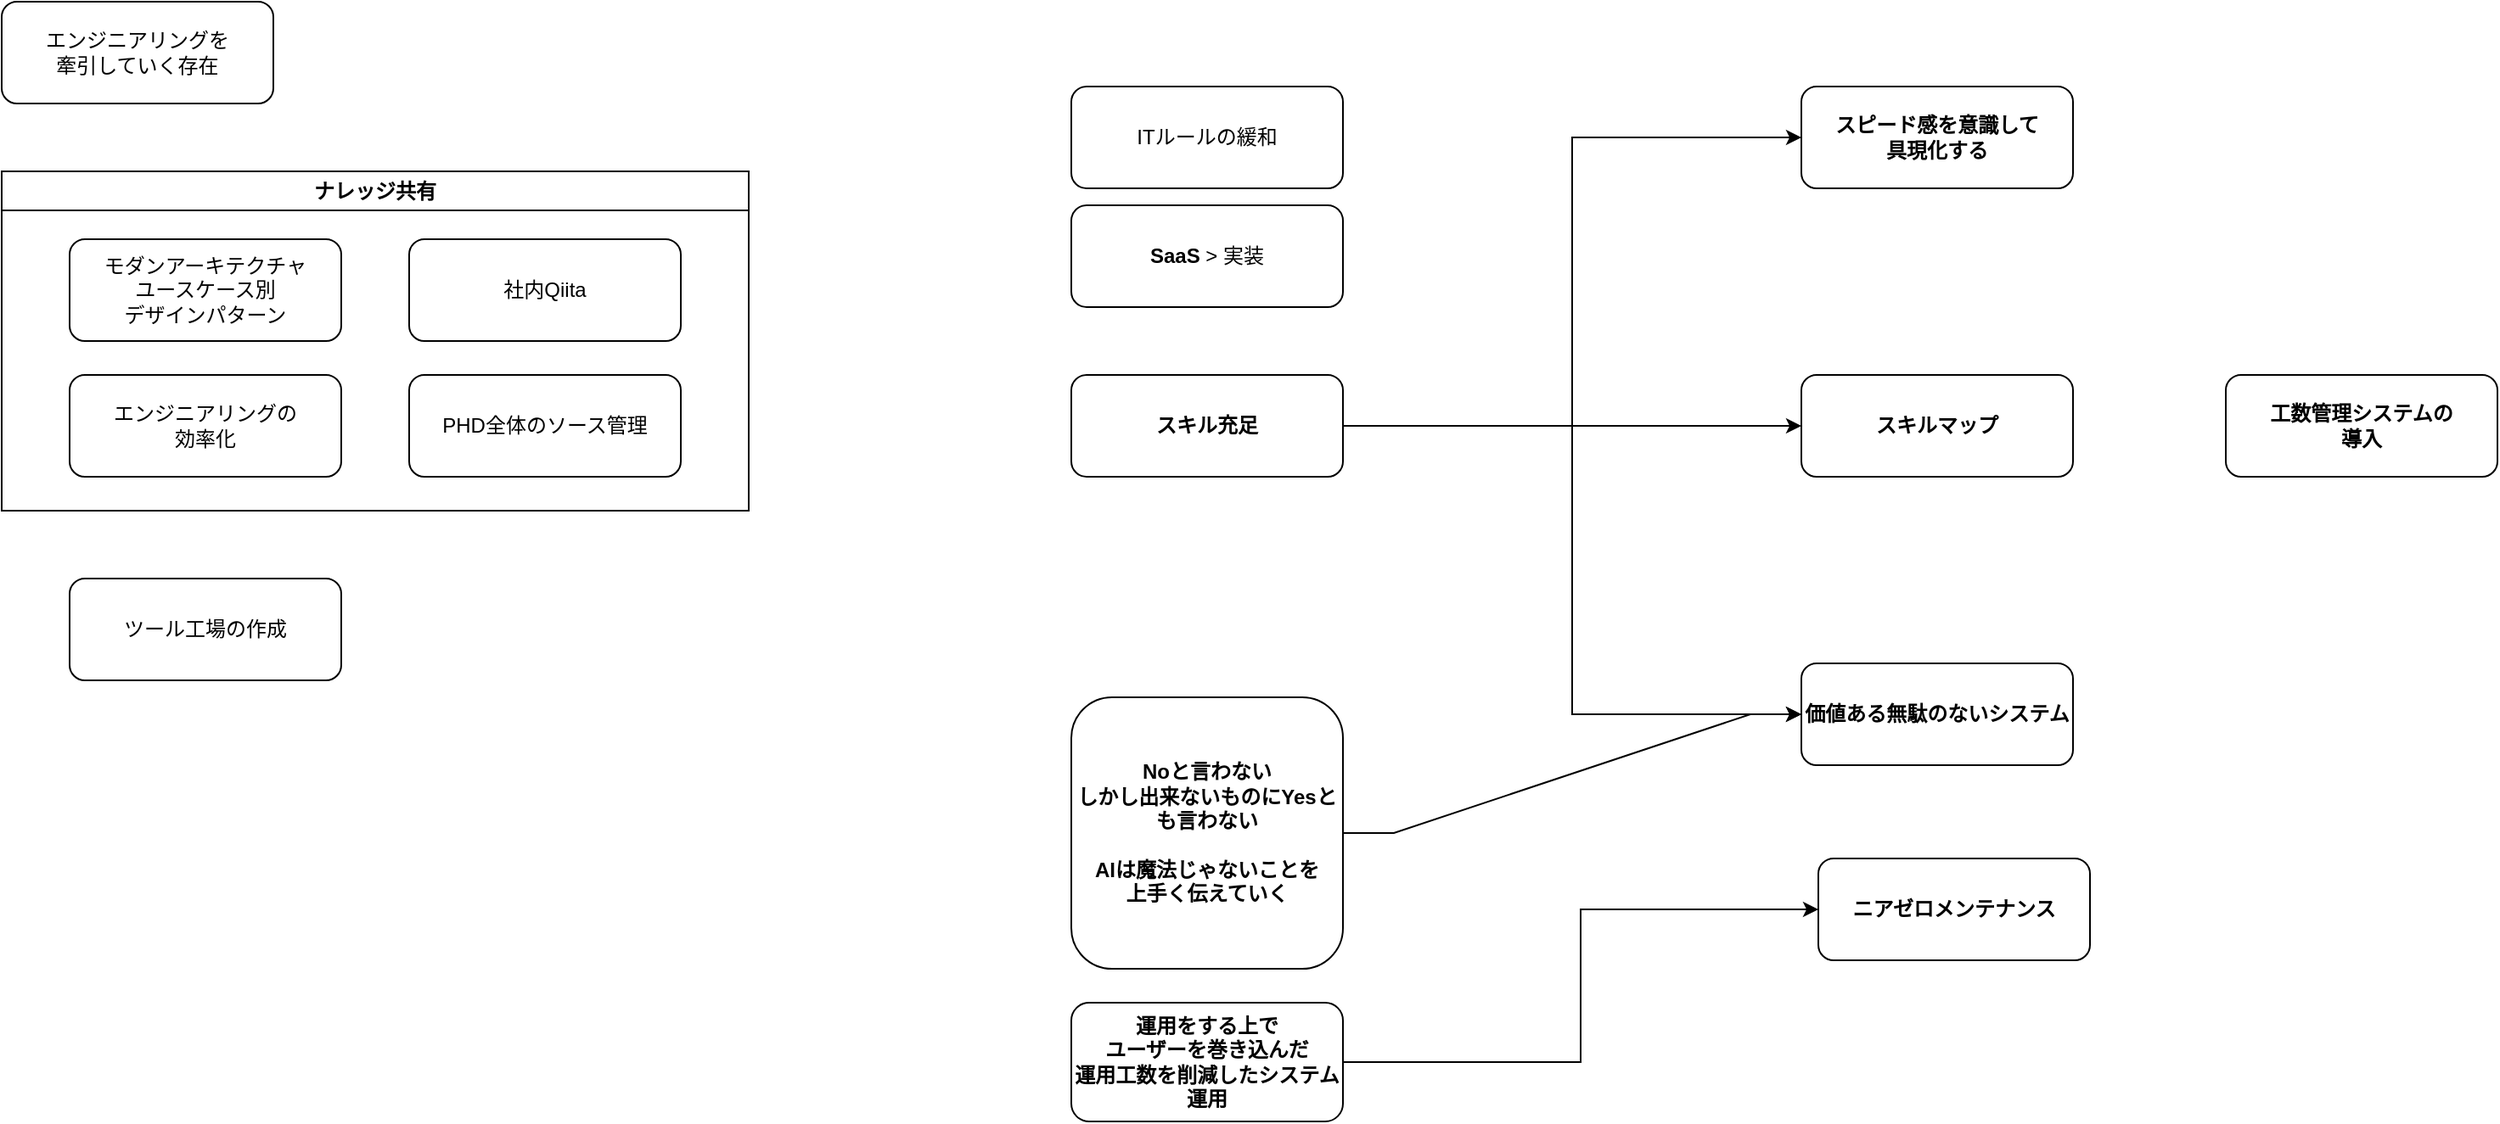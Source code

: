 <mxfile version="20.8.15" type="github">
  <diagram name="ページ1" id="Jqa1Tx-s0KO5ZwJz1B_P">
    <mxGraphModel dx="1405" dy="1833" grid="1" gridSize="10" guides="1" tooltips="1" connect="1" arrows="1" fold="1" page="1" pageScale="1" pageWidth="850" pageHeight="1100" math="0" shadow="0">
      <root>
        <mxCell id="0" />
        <mxCell id="1" parent="0" />
        <mxCell id="-V-a0cZUHH01xrUINYRx-1" value="モダンアーキテクチャ&lt;br&gt;ユースケース別&lt;br&gt;デザインパターン" style="rounded=1;whiteSpace=wrap;html=1;" vertex="1" parent="1">
          <mxGeometry x="80" y="120" width="160" height="60" as="geometry" />
        </mxCell>
        <mxCell id="-V-a0cZUHH01xrUINYRx-2" value="社内Qiita" style="rounded=1;whiteSpace=wrap;html=1;" vertex="1" parent="1">
          <mxGeometry x="280" y="120" width="160" height="60" as="geometry" />
        </mxCell>
        <mxCell id="-V-a0cZUHH01xrUINYRx-3" value="エンジニアリングの&lt;br&gt;効率化" style="rounded=1;whiteSpace=wrap;html=1;" vertex="1" parent="1">
          <mxGeometry x="80" y="200" width="160" height="60" as="geometry" />
        </mxCell>
        <mxCell id="-V-a0cZUHH01xrUINYRx-4" value="PHD全体のソース管理" style="rounded=1;whiteSpace=wrap;html=1;" vertex="1" parent="1">
          <mxGeometry x="280" y="200" width="160" height="60" as="geometry" />
        </mxCell>
        <mxCell id="-V-a0cZUHH01xrUINYRx-5" value="ナレッジ共有" style="swimlane;whiteSpace=wrap;html=1;" vertex="1" parent="1">
          <mxGeometry x="40" y="80" width="440" height="200" as="geometry" />
        </mxCell>
        <mxCell id="-V-a0cZUHH01xrUINYRx-7" value="ツール工場の作成" style="rounded=1;whiteSpace=wrap;html=1;" vertex="1" parent="1">
          <mxGeometry x="80" y="320" width="160" height="60" as="geometry" />
        </mxCell>
        <mxCell id="-V-a0cZUHH01xrUINYRx-8" value="エンジニアリングを&lt;br&gt;牽引していく存在" style="rounded=1;whiteSpace=wrap;html=1;" vertex="1" parent="1">
          <mxGeometry x="40" y="-20" width="160" height="60" as="geometry" />
        </mxCell>
        <mxCell id="-V-a0cZUHH01xrUINYRx-9" value="ITルールの緩和" style="rounded=1;whiteSpace=wrap;html=1;" vertex="1" parent="1">
          <mxGeometry x="670" y="30" width="160" height="60" as="geometry" />
        </mxCell>
        <mxCell id="-V-a0cZUHH01xrUINYRx-10" value="&lt;b&gt;SaaS&lt;/b&gt; &amp;gt; 実装" style="rounded=1;whiteSpace=wrap;html=1;" vertex="1" parent="1">
          <mxGeometry x="670" y="100" width="160" height="60" as="geometry" />
        </mxCell>
        <mxCell id="-V-a0cZUHH01xrUINYRx-20" style="edgeStyle=orthogonalEdgeStyle;rounded=0;orthogonalLoop=1;jettySize=auto;html=1;exitX=1;exitY=0.5;exitDx=0;exitDy=0;entryX=0;entryY=0.5;entryDx=0;entryDy=0;" edge="1" parent="1" source="-V-a0cZUHH01xrUINYRx-11" target="-V-a0cZUHH01xrUINYRx-18">
          <mxGeometry relative="1" as="geometry" />
        </mxCell>
        <mxCell id="-V-a0cZUHH01xrUINYRx-21" style="edgeStyle=orthogonalEdgeStyle;rounded=0;orthogonalLoop=1;jettySize=auto;html=1;exitX=1;exitY=0.5;exitDx=0;exitDy=0;entryX=0;entryY=0.5;entryDx=0;entryDy=0;" edge="1" parent="1" source="-V-a0cZUHH01xrUINYRx-11" target="-V-a0cZUHH01xrUINYRx-16">
          <mxGeometry relative="1" as="geometry" />
        </mxCell>
        <mxCell id="-V-a0cZUHH01xrUINYRx-22" style="edgeStyle=orthogonalEdgeStyle;rounded=0;orthogonalLoop=1;jettySize=auto;html=1;exitX=1;exitY=0.5;exitDx=0;exitDy=0;entryX=0;entryY=0.5;entryDx=0;entryDy=0;" edge="1" parent="1" source="-V-a0cZUHH01xrUINYRx-11" target="-V-a0cZUHH01xrUINYRx-15">
          <mxGeometry relative="1" as="geometry" />
        </mxCell>
        <mxCell id="-V-a0cZUHH01xrUINYRx-11" value="&lt;b&gt;スキル充足&lt;/b&gt;" style="rounded=1;whiteSpace=wrap;html=1;" vertex="1" parent="1">
          <mxGeometry x="670" y="200" width="160" height="60" as="geometry" />
        </mxCell>
        <mxCell id="-V-a0cZUHH01xrUINYRx-23" style="edgeStyle=entityRelationEdgeStyle;rounded=0;orthogonalLoop=1;jettySize=auto;html=1;exitX=1;exitY=0.5;exitDx=0;exitDy=0;entryX=0;entryY=0.5;entryDx=0;entryDy=0;" edge="1" parent="1" source="-V-a0cZUHH01xrUINYRx-12" target="-V-a0cZUHH01xrUINYRx-18">
          <mxGeometry relative="1" as="geometry" />
        </mxCell>
        <mxCell id="-V-a0cZUHH01xrUINYRx-12" value="&lt;b&gt;Noと言わない&lt;br&gt;しかし出来ないものにYesとも言わない&lt;br&gt;&lt;br&gt;AIは魔法じゃないことを&lt;br&gt;上手く伝えていく&lt;br&gt;&lt;/b&gt;" style="rounded=1;whiteSpace=wrap;html=1;" vertex="1" parent="1">
          <mxGeometry x="670" y="390" width="160" height="160" as="geometry" />
        </mxCell>
        <mxCell id="-V-a0cZUHH01xrUINYRx-24" style="edgeStyle=orthogonalEdgeStyle;rounded=0;orthogonalLoop=1;jettySize=auto;html=1;exitX=1;exitY=0.5;exitDx=0;exitDy=0;entryX=0;entryY=0.5;entryDx=0;entryDy=0;" edge="1" parent="1" source="-V-a0cZUHH01xrUINYRx-14" target="-V-a0cZUHH01xrUINYRx-19">
          <mxGeometry relative="1" as="geometry" />
        </mxCell>
        <mxCell id="-V-a0cZUHH01xrUINYRx-14" value="&lt;b&gt;運用をする上で&lt;br&gt;ユーザーを巻き込んだ&lt;br&gt;運用工数を削減したシステム運用&lt;br&gt;&lt;/b&gt;" style="rounded=1;whiteSpace=wrap;html=1;" vertex="1" parent="1">
          <mxGeometry x="670" y="570" width="160" height="70" as="geometry" />
        </mxCell>
        <mxCell id="-V-a0cZUHH01xrUINYRx-15" value="&lt;b&gt;スピード感を意識して&lt;br&gt;具現化する&lt;br&gt;&lt;/b&gt;" style="rounded=1;whiteSpace=wrap;html=1;" vertex="1" parent="1">
          <mxGeometry x="1100" y="30" width="160" height="60" as="geometry" />
        </mxCell>
        <mxCell id="-V-a0cZUHH01xrUINYRx-16" value="&lt;b&gt;スキルマップ&lt;br&gt;&lt;/b&gt;" style="rounded=1;whiteSpace=wrap;html=1;" vertex="1" parent="1">
          <mxGeometry x="1100" y="200" width="160" height="60" as="geometry" />
        </mxCell>
        <mxCell id="-V-a0cZUHH01xrUINYRx-17" value="&lt;b&gt;工数管理システムの&lt;br&gt;導入&lt;br&gt;&lt;/b&gt;" style="rounded=1;whiteSpace=wrap;html=1;" vertex="1" parent="1">
          <mxGeometry x="1350" y="200" width="160" height="60" as="geometry" />
        </mxCell>
        <mxCell id="-V-a0cZUHH01xrUINYRx-18" value="&lt;b&gt;価値ある無駄のないシステム&lt;br&gt;&lt;/b&gt;" style="rounded=1;whiteSpace=wrap;html=1;" vertex="1" parent="1">
          <mxGeometry x="1100" y="370" width="160" height="60" as="geometry" />
        </mxCell>
        <mxCell id="-V-a0cZUHH01xrUINYRx-19" value="&lt;b&gt;ニアゼロメンテナンス&lt;br&gt;&lt;/b&gt;" style="rounded=1;whiteSpace=wrap;html=1;" vertex="1" parent="1">
          <mxGeometry x="1110" y="485" width="160" height="60" as="geometry" />
        </mxCell>
      </root>
    </mxGraphModel>
  </diagram>
</mxfile>

